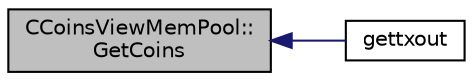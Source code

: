digraph "CCoinsViewMemPool::GetCoins"
{
  edge [fontname="Helvetica",fontsize="10",labelfontname="Helvetica",labelfontsize="10"];
  node [fontname="Helvetica",fontsize="10",shape=record];
  rankdir="LR";
  Node4 [label="CCoinsViewMemPool::\lGetCoins",height=0.2,width=0.4,color="black", fillcolor="grey75", style="filled", fontcolor="black"];
  Node4 -> Node5 [dir="back",color="midnightblue",fontsize="10",style="solid",fontname="Helvetica"];
  Node5 [label="gettxout",height=0.2,width=0.4,color="black", fillcolor="white", style="filled",URL="$rpcblockchain_8cpp.html#a1982f7877ed6e83102671c67c4ec6450"];
}
